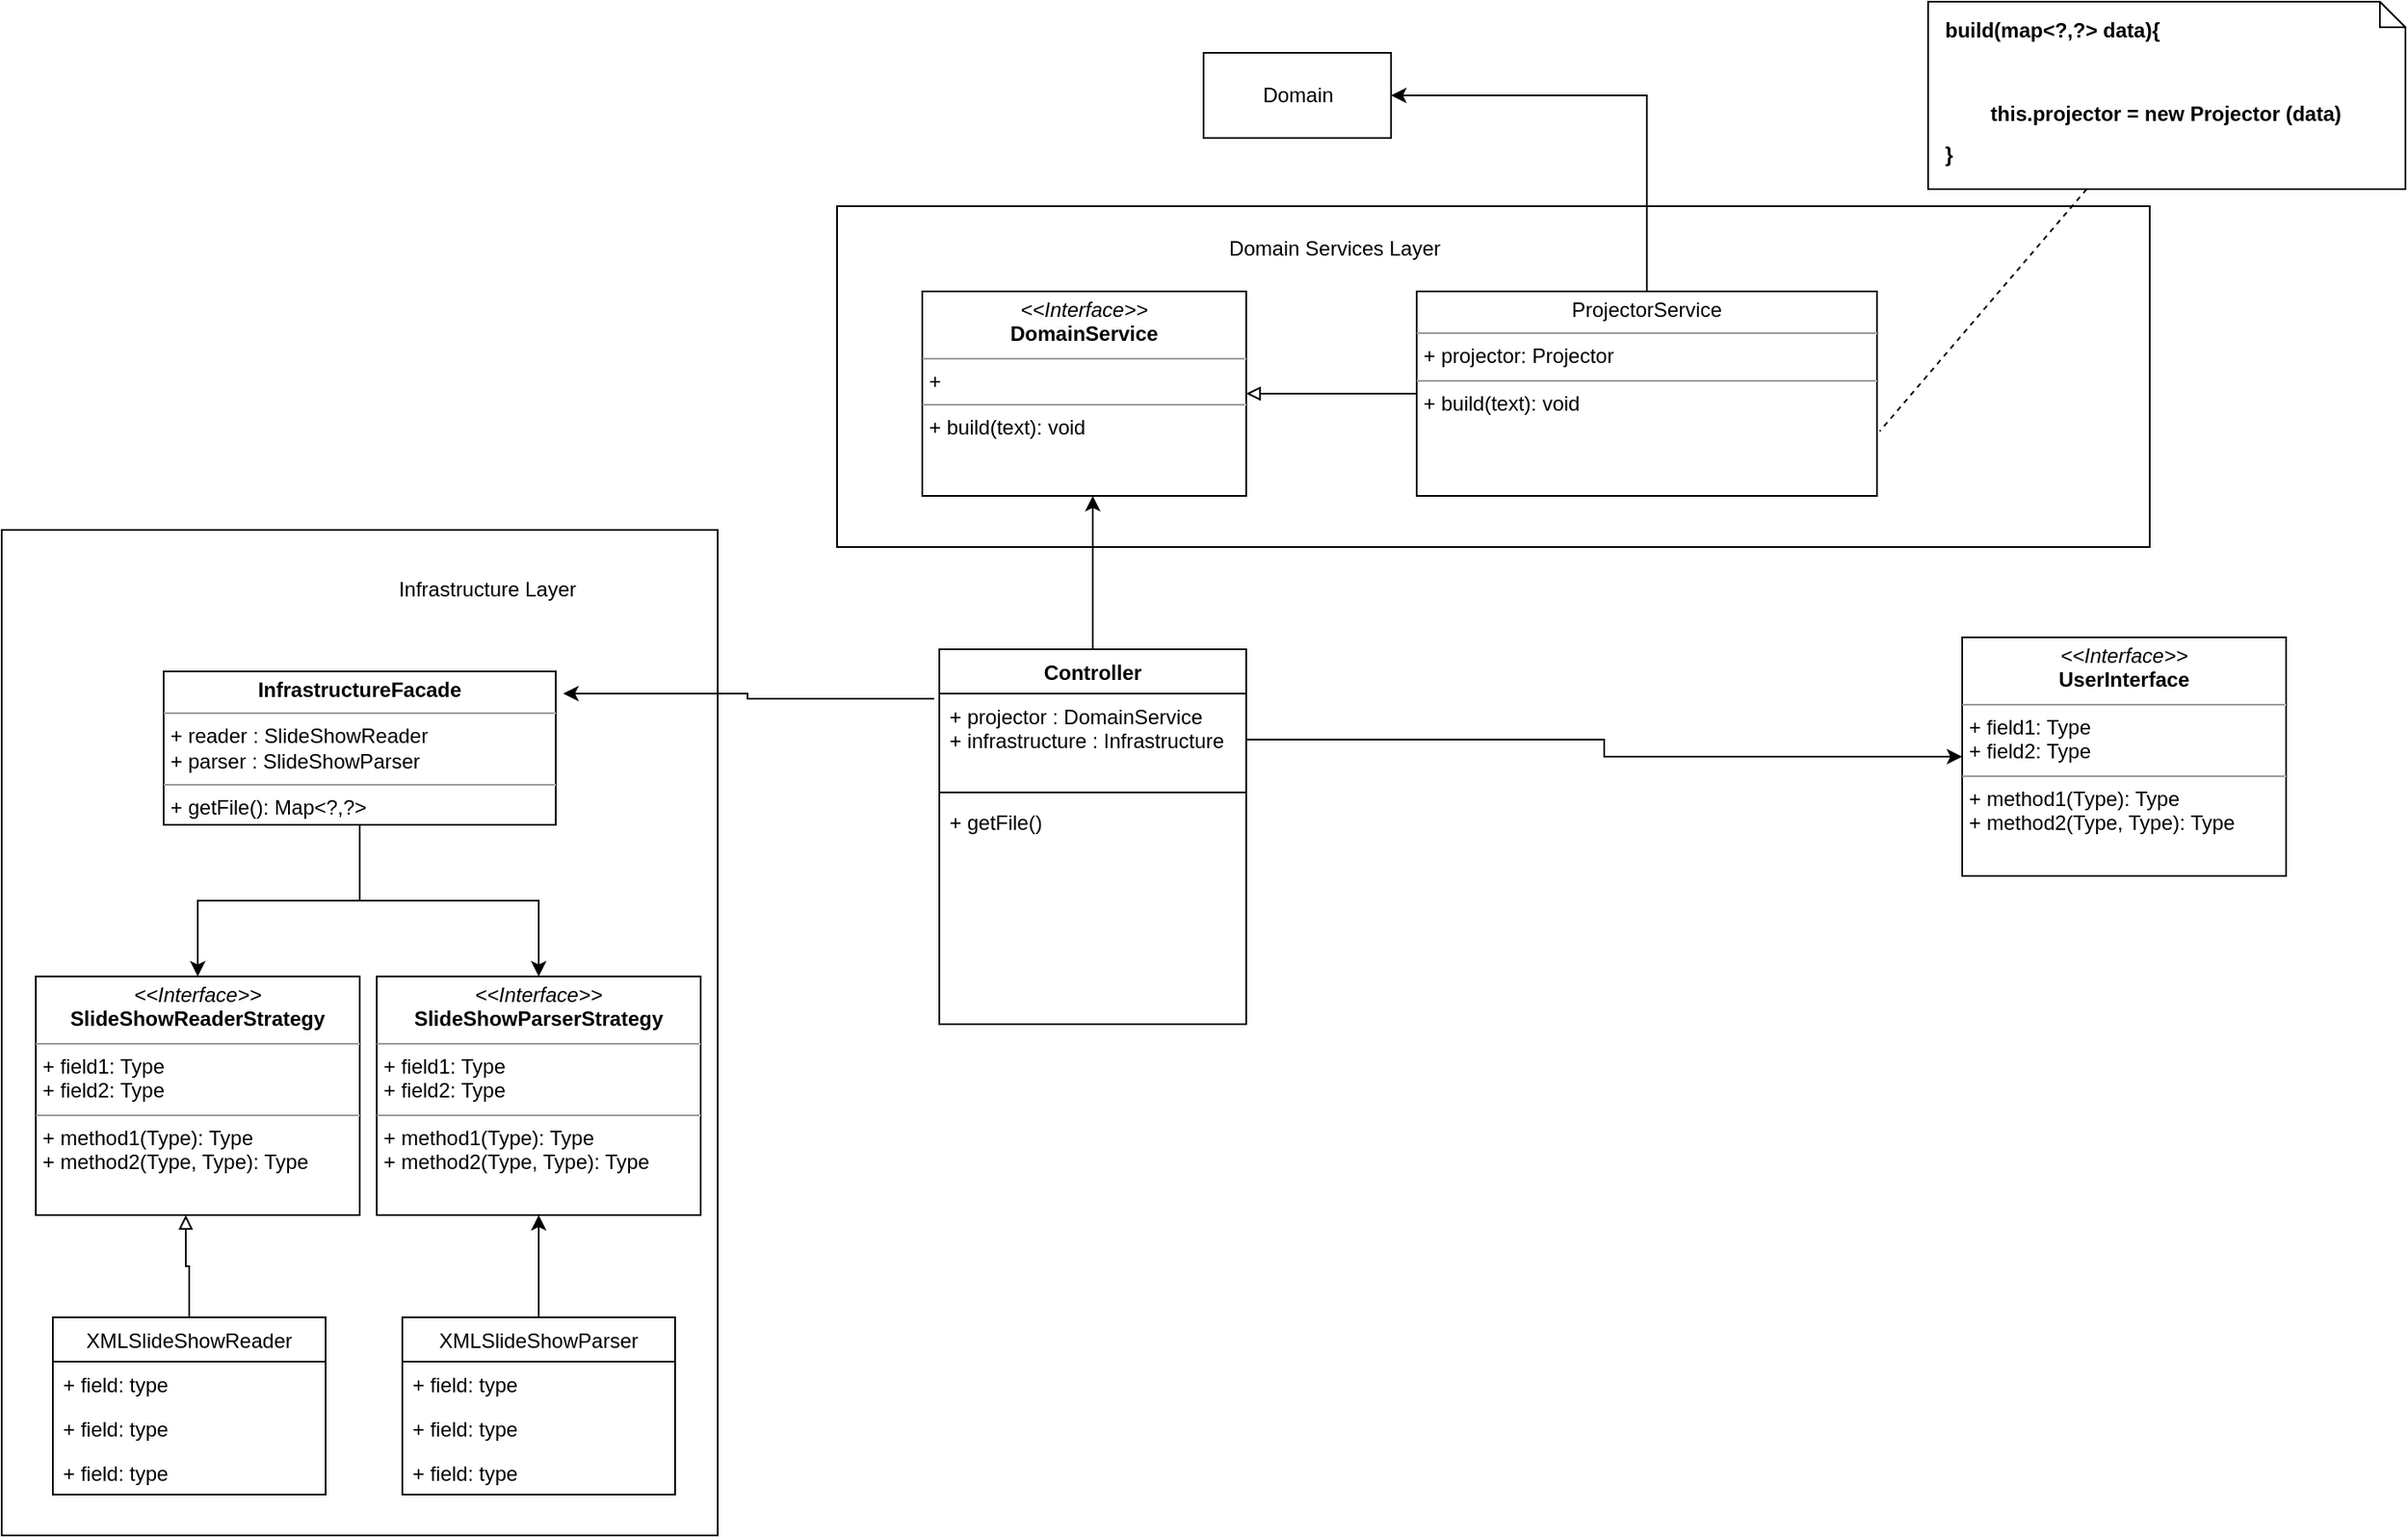<mxfile version="20.4.0" type="device"><diagram id="mF3JP67GUEm6fDHGaowB" name="Page-1"><mxGraphModel dx="1901" dy="1031" grid="1" gridSize="10" guides="1" tooltips="1" connect="1" arrows="1" fold="1" page="1" pageScale="1" pageWidth="1654" pageHeight="2336" math="0" shadow="0"><root><mxCell id="0"/><mxCell id="1" parent="0"/><mxCell id="M1DCnOVMe1FgR4olCZar-26" value="" style="rounded=0;whiteSpace=wrap;html=1;" vertex="1" parent="1"><mxGeometry x="620" y="140" width="770" height="200" as="geometry"/></mxCell><mxCell id="M1DCnOVMe1FgR4olCZar-16" value="" style="rounded=0;whiteSpace=wrap;html=1;" vertex="1" parent="1"><mxGeometry x="130" y="330" width="420" height="590" as="geometry"/></mxCell><mxCell id="M1DCnOVMe1FgR4olCZar-23" style="edgeStyle=orthogonalEdgeStyle;rounded=0;orthogonalLoop=1;jettySize=auto;html=1;endArrow=classic;endFill=1;" edge="1" parent="1" source="M1DCnOVMe1FgR4olCZar-1"><mxGeometry relative="1" as="geometry"><mxPoint x="770.0" y="310.0" as="targetPoint"/></mxGeometry></mxCell><mxCell id="M1DCnOVMe1FgR4olCZar-1" value="Controller" style="swimlane;fontStyle=1;align=center;verticalAlign=top;childLayout=stackLayout;horizontal=1;startSize=26;horizontalStack=0;resizeParent=1;resizeParentMax=0;resizeLast=0;collapsible=1;marginBottom=0;" vertex="1" parent="1"><mxGeometry x="680" y="400" width="180" height="220" as="geometry"/></mxCell><mxCell id="M1DCnOVMe1FgR4olCZar-2" value="+ projector : DomainService&#10;+ infrastructure : Infrastructure" style="text;strokeColor=none;fillColor=none;align=left;verticalAlign=top;spacingLeft=4;spacingRight=4;overflow=hidden;rotatable=0;points=[[0,0.5],[1,0.5]];portConstraint=eastwest;" vertex="1" parent="M1DCnOVMe1FgR4olCZar-1"><mxGeometry y="26" width="180" height="54" as="geometry"/></mxCell><mxCell id="M1DCnOVMe1FgR4olCZar-3" value="" style="line;strokeWidth=1;fillColor=none;align=left;verticalAlign=middle;spacingTop=-1;spacingLeft=3;spacingRight=3;rotatable=0;labelPosition=right;points=[];portConstraint=eastwest;strokeColor=inherit;" vertex="1" parent="M1DCnOVMe1FgR4olCZar-1"><mxGeometry y="80" width="180" height="8" as="geometry"/></mxCell><mxCell id="M1DCnOVMe1FgR4olCZar-4" value="+ getFile()&#10;" style="text;strokeColor=none;fillColor=none;align=left;verticalAlign=top;spacingLeft=4;spacingRight=4;overflow=hidden;rotatable=0;points=[[0,0.5],[1,0.5]];portConstraint=eastwest;" vertex="1" parent="M1DCnOVMe1FgR4olCZar-1"><mxGeometry y="88" width="180" height="132" as="geometry"/></mxCell><mxCell id="M1DCnOVMe1FgR4olCZar-8" style="edgeStyle=orthogonalEdgeStyle;rounded=0;orthogonalLoop=1;jettySize=auto;html=1;entryX=0.5;entryY=0;entryDx=0;entryDy=0;" edge="1" parent="1" source="M1DCnOVMe1FgR4olCZar-5" target="M1DCnOVMe1FgR4olCZar-7"><mxGeometry relative="1" as="geometry"/></mxCell><mxCell id="M1DCnOVMe1FgR4olCZar-40" style="edgeStyle=orthogonalEdgeStyle;rounded=0;orthogonalLoop=1;jettySize=auto;html=1;endArrow=classic;endFill=1;" edge="1" parent="1" source="M1DCnOVMe1FgR4olCZar-5" target="M1DCnOVMe1FgR4olCZar-34"><mxGeometry relative="1" as="geometry"/></mxCell><mxCell id="M1DCnOVMe1FgR4olCZar-5" value="&lt;p style=&quot;margin:0px;margin-top:4px;text-align:center;&quot;&gt;&lt;b&gt;InfrastructureFacade&lt;/b&gt;&lt;/p&gt;&lt;hr size=&quot;1&quot;&gt;&lt;p style=&quot;margin:0px;margin-left:4px;&quot;&gt;+ reader : SlideShowReader&lt;/p&gt;&lt;p style=&quot;margin:0px;margin-left:4px;&quot;&gt;+ parser : SlideShowParser&lt;/p&gt;&lt;hr size=&quot;1&quot;&gt;&lt;p style=&quot;margin:0px;margin-left:4px;&quot;&gt;+ getFile(): Map&amp;lt;?,?&amp;gt;&lt;/p&gt;" style="verticalAlign=top;align=left;overflow=fill;fontSize=12;fontFamily=Helvetica;html=1;" vertex="1" parent="1"><mxGeometry x="225" y="413" width="230" height="90" as="geometry"/></mxCell><mxCell id="M1DCnOVMe1FgR4olCZar-6" style="edgeStyle=orthogonalEdgeStyle;rounded=0;orthogonalLoop=1;jettySize=auto;html=1;entryX=1.019;entryY=0.144;entryDx=0;entryDy=0;entryPerimeter=0;exitX=-0.017;exitY=0.132;exitDx=0;exitDy=0;exitPerimeter=0;" edge="1" parent="1" source="M1DCnOVMe1FgR4olCZar-1" target="M1DCnOVMe1FgR4olCZar-5"><mxGeometry relative="1" as="geometry"/></mxCell><mxCell id="M1DCnOVMe1FgR4olCZar-7" value="&lt;p style=&quot;margin:0px;margin-top:4px;text-align:center;&quot;&gt;&lt;i&gt;&amp;lt;&amp;lt;Interface&amp;gt;&amp;gt;&lt;/i&gt;&lt;br&gt;&lt;b&gt;SlideShowReaderStrategy&lt;/b&gt;&lt;/p&gt;&lt;hr size=&quot;1&quot;&gt;&lt;p style=&quot;margin:0px;margin-left:4px;&quot;&gt;+ field1: Type&lt;br&gt;+ field2: Type&lt;/p&gt;&lt;hr size=&quot;1&quot;&gt;&lt;p style=&quot;margin:0px;margin-left:4px;&quot;&gt;+ method1(Type): Type&lt;br&gt;+ method2(Type, Type): Type&lt;/p&gt;" style="verticalAlign=top;align=left;overflow=fill;fontSize=12;fontFamily=Helvetica;html=1;" vertex="1" parent="1"><mxGeometry x="150" y="592" width="190" height="140" as="geometry"/></mxCell><mxCell id="M1DCnOVMe1FgR4olCZar-14" style="edgeStyle=orthogonalEdgeStyle;rounded=0;orthogonalLoop=1;jettySize=auto;html=1;entryX=0.463;entryY=1;entryDx=0;entryDy=0;entryPerimeter=0;endArrow=block;endFill=0;" edge="1" parent="1" source="M1DCnOVMe1FgR4olCZar-9" target="M1DCnOVMe1FgR4olCZar-7"><mxGeometry relative="1" as="geometry"/></mxCell><mxCell id="M1DCnOVMe1FgR4olCZar-9" value="XMLSlideShowReader" style="swimlane;fontStyle=0;childLayout=stackLayout;horizontal=1;startSize=26;fillColor=none;horizontalStack=0;resizeParent=1;resizeParentMax=0;resizeLast=0;collapsible=1;marginBottom=0;" vertex="1" parent="1"><mxGeometry x="160" y="792" width="160" height="104" as="geometry"/></mxCell><mxCell id="M1DCnOVMe1FgR4olCZar-10" value="+ field: type" style="text;strokeColor=none;fillColor=none;align=left;verticalAlign=top;spacingLeft=4;spacingRight=4;overflow=hidden;rotatable=0;points=[[0,0.5],[1,0.5]];portConstraint=eastwest;" vertex="1" parent="M1DCnOVMe1FgR4olCZar-9"><mxGeometry y="26" width="160" height="26" as="geometry"/></mxCell><mxCell id="M1DCnOVMe1FgR4olCZar-11" value="+ field: type" style="text;strokeColor=none;fillColor=none;align=left;verticalAlign=top;spacingLeft=4;spacingRight=4;overflow=hidden;rotatable=0;points=[[0,0.5],[1,0.5]];portConstraint=eastwest;" vertex="1" parent="M1DCnOVMe1FgR4olCZar-9"><mxGeometry y="52" width="160" height="26" as="geometry"/></mxCell><mxCell id="M1DCnOVMe1FgR4olCZar-12" value="+ field: type" style="text;strokeColor=none;fillColor=none;align=left;verticalAlign=top;spacingLeft=4;spacingRight=4;overflow=hidden;rotatable=0;points=[[0,0.5],[1,0.5]];portConstraint=eastwest;" vertex="1" parent="M1DCnOVMe1FgR4olCZar-9"><mxGeometry y="78" width="160" height="26" as="geometry"/></mxCell><mxCell id="M1DCnOVMe1FgR4olCZar-15" value="&lt;p style=&quot;margin:0px;margin-top:4px;text-align:center;&quot;&gt;&lt;i&gt;&amp;lt;&amp;lt;Interface&amp;gt;&amp;gt;&lt;/i&gt;&lt;br&gt;&lt;b&gt;UserInterface&lt;/b&gt;&lt;/p&gt;&lt;hr size=&quot;1&quot;&gt;&lt;p style=&quot;margin:0px;margin-left:4px;&quot;&gt;+ field1: Type&lt;br&gt;+ field2: Type&lt;/p&gt;&lt;hr size=&quot;1&quot;&gt;&lt;p style=&quot;margin:0px;margin-left:4px;&quot;&gt;+ method1(Type): Type&lt;br&gt;+ method2(Type, Type): Type&lt;/p&gt;" style="verticalAlign=top;align=left;overflow=fill;fontSize=12;fontFamily=Helvetica;html=1;" vertex="1" parent="1"><mxGeometry x="1280" y="393" width="190" height="140" as="geometry"/></mxCell><mxCell id="M1DCnOVMe1FgR4olCZar-17" value="Infrastructure Layer" style="text;html=1;strokeColor=none;fillColor=none;align=center;verticalAlign=middle;whiteSpace=wrap;rounded=0;" vertex="1" parent="1"><mxGeometry x="330" y="350" width="170" height="30" as="geometry"/></mxCell><mxCell id="M1DCnOVMe1FgR4olCZar-24" style="edgeStyle=orthogonalEdgeStyle;rounded=0;orthogonalLoop=1;jettySize=auto;html=1;entryX=1;entryY=0.5;entryDx=0;entryDy=0;endArrow=block;endFill=0;" edge="1" parent="1" source="M1DCnOVMe1FgR4olCZar-18" target="M1DCnOVMe1FgR4olCZar-19"><mxGeometry relative="1" as="geometry"/></mxCell><mxCell id="M1DCnOVMe1FgR4olCZar-29" style="edgeStyle=orthogonalEdgeStyle;rounded=0;orthogonalLoop=1;jettySize=auto;html=1;entryX=1;entryY=0.5;entryDx=0;entryDy=0;endArrow=classic;endFill=1;exitX=0.5;exitY=0;exitDx=0;exitDy=0;" edge="1" parent="1" source="M1DCnOVMe1FgR4olCZar-18" target="M1DCnOVMe1FgR4olCZar-28"><mxGeometry relative="1" as="geometry"/></mxCell><mxCell id="M1DCnOVMe1FgR4olCZar-18" value="&lt;p style=&quot;margin:0px;margin-top:4px;text-align:center;&quot;&gt;ProjectorService&lt;/p&gt;&lt;hr size=&quot;1&quot;&gt;&lt;p style=&quot;margin:0px;margin-left:4px;&quot;&gt;+ projector: Projector&lt;/p&gt;&lt;hr size=&quot;1&quot;&gt;&lt;p style=&quot;margin:0px;margin-left:4px;&quot;&gt;+ build(text): void&lt;/p&gt;" style="verticalAlign=top;align=left;overflow=fill;fontSize=12;fontFamily=Helvetica;html=1;" vertex="1" parent="1"><mxGeometry x="960" y="190" width="270" height="120" as="geometry"/></mxCell><mxCell id="M1DCnOVMe1FgR4olCZar-19" value="&lt;p style=&quot;margin:0px;margin-top:4px;text-align:center;&quot;&gt;&lt;i&gt;&amp;lt;&amp;lt;Interface&amp;gt;&amp;gt;&lt;/i&gt;&lt;br&gt;&lt;b&gt;DomainService&lt;/b&gt;&lt;/p&gt;&lt;hr size=&quot;1&quot;&gt;&lt;p style=&quot;margin:0px;margin-left:4px;&quot;&gt;+&amp;nbsp;&lt;/p&gt;&lt;hr size=&quot;1&quot;&gt;&lt;p style=&quot;margin:0px;margin-left:4px;&quot;&gt;+ build(text): void&lt;br&gt;&lt;br&gt;&lt;/p&gt;" style="verticalAlign=top;align=left;overflow=fill;fontSize=12;fontFamily=Helvetica;html=1;" vertex="1" parent="1"><mxGeometry x="670" y="190" width="190" height="120" as="geometry"/></mxCell><mxCell id="M1DCnOVMe1FgR4olCZar-27" value="Domain Services Layer" style="text;html=1;strokeColor=none;fillColor=none;align=center;verticalAlign=middle;whiteSpace=wrap;rounded=0;" vertex="1" parent="1"><mxGeometry x="827" y="150" width="170" height="30" as="geometry"/></mxCell><mxCell id="M1DCnOVMe1FgR4olCZar-28" value="Domain&lt;br&gt;" style="html=1;" vertex="1" parent="1"><mxGeometry x="835" y="50" width="110" height="50" as="geometry"/></mxCell><mxCell id="M1DCnOVMe1FgR4olCZar-30" style="edgeStyle=orthogonalEdgeStyle;rounded=0;orthogonalLoop=1;jettySize=auto;html=1;entryX=0;entryY=0.5;entryDx=0;entryDy=0;endArrow=classic;endFill=1;" edge="1" parent="1" source="M1DCnOVMe1FgR4olCZar-2" target="M1DCnOVMe1FgR4olCZar-15"><mxGeometry relative="1" as="geometry"/></mxCell><mxCell id="M1DCnOVMe1FgR4olCZar-31" value="&lt;p style=&quot;margin:0px;margin-top:10px;margin-left:10px;text-align:left;&quot;&gt;&lt;b&gt;build(map&amp;lt;?,?&amp;gt; data){&lt;/b&gt;&lt;/p&gt;&lt;p style=&quot;margin:0px;margin-top:10px;margin-left:10px;text-align:left;&quot;&gt;&lt;span style=&quot;white-space: pre;&quot;&gt;&#9;&lt;/span&gt;&lt;br&gt;&lt;/p&gt;&lt;p style=&quot;margin:0px;margin-top:10px;margin-left:10px;text-align:left;&quot;&gt;&lt;b&gt;&lt;span style=&quot;white-space: pre;&quot;&gt;&#9;&lt;/span&gt;this.projector = new Projector (data)&lt;br&gt;&lt;/b&gt;&lt;/p&gt;&lt;p style=&quot;margin:0px;margin-top:10px;margin-left:10px;text-align:left;&quot;&gt;&lt;b&gt;}&lt;/b&gt;&lt;/p&gt;" style="shape=note;size=15;spacingLeft=5;html=1;overflow=fill;whiteSpace=wrap;" vertex="1" parent="1"><mxGeometry x="1260" y="20" width="280" height="110" as="geometry"/></mxCell><mxCell id="M1DCnOVMe1FgR4olCZar-33" value="" style="rounded=0;endArrow=none;dashed=1;html=1;entryX=1.006;entryY=0.684;entryDx=0;entryDy=0;entryPerimeter=0;" edge="1" source="M1DCnOVMe1FgR4olCZar-31" target="M1DCnOVMe1FgR4olCZar-18" parent="1"><mxGeometry relative="1" as="geometry"><mxPoint x="1511.111" y="110" as="targetPoint"/></mxGeometry></mxCell><mxCell id="M1DCnOVMe1FgR4olCZar-34" value="&lt;p style=&quot;margin:0px;margin-top:4px;text-align:center;&quot;&gt;&lt;i&gt;&amp;lt;&amp;lt;Interface&amp;gt;&amp;gt;&lt;/i&gt;&lt;br&gt;&lt;b&gt;SlideShowParserStrategy&lt;/b&gt;&lt;/p&gt;&lt;hr size=&quot;1&quot;&gt;&lt;p style=&quot;margin:0px;margin-left:4px;&quot;&gt;+ field1: Type&lt;br&gt;+ field2: Type&lt;/p&gt;&lt;hr size=&quot;1&quot;&gt;&lt;p style=&quot;margin:0px;margin-left:4px;&quot;&gt;+ method1(Type): Type&lt;br&gt;+ method2(Type, Type): Type&lt;/p&gt;" style="verticalAlign=top;align=left;overflow=fill;fontSize=12;fontFamily=Helvetica;html=1;" vertex="1" parent="1"><mxGeometry x="350" y="592" width="190" height="140" as="geometry"/></mxCell><mxCell id="M1DCnOVMe1FgR4olCZar-39" style="edgeStyle=orthogonalEdgeStyle;rounded=0;orthogonalLoop=1;jettySize=auto;html=1;entryX=0.5;entryY=1;entryDx=0;entryDy=0;endArrow=classic;endFill=1;" edge="1" parent="1" source="M1DCnOVMe1FgR4olCZar-35" target="M1DCnOVMe1FgR4olCZar-34"><mxGeometry relative="1" as="geometry"/></mxCell><mxCell id="M1DCnOVMe1FgR4olCZar-35" value="XMLSlideShowParser" style="swimlane;fontStyle=0;childLayout=stackLayout;horizontal=1;startSize=26;fillColor=none;horizontalStack=0;resizeParent=1;resizeParentMax=0;resizeLast=0;collapsible=1;marginBottom=0;" vertex="1" parent="1"><mxGeometry x="365" y="792" width="160" height="104" as="geometry"/></mxCell><mxCell id="M1DCnOVMe1FgR4olCZar-36" value="+ field: type" style="text;strokeColor=none;fillColor=none;align=left;verticalAlign=top;spacingLeft=4;spacingRight=4;overflow=hidden;rotatable=0;points=[[0,0.5],[1,0.5]];portConstraint=eastwest;" vertex="1" parent="M1DCnOVMe1FgR4olCZar-35"><mxGeometry y="26" width="160" height="26" as="geometry"/></mxCell><mxCell id="M1DCnOVMe1FgR4olCZar-37" value="+ field: type" style="text;strokeColor=none;fillColor=none;align=left;verticalAlign=top;spacingLeft=4;spacingRight=4;overflow=hidden;rotatable=0;points=[[0,0.5],[1,0.5]];portConstraint=eastwest;" vertex="1" parent="M1DCnOVMe1FgR4olCZar-35"><mxGeometry y="52" width="160" height="26" as="geometry"/></mxCell><mxCell id="M1DCnOVMe1FgR4olCZar-38" value="+ field: type" style="text;strokeColor=none;fillColor=none;align=left;verticalAlign=top;spacingLeft=4;spacingRight=4;overflow=hidden;rotatable=0;points=[[0,0.5],[1,0.5]];portConstraint=eastwest;" vertex="1" parent="M1DCnOVMe1FgR4olCZar-35"><mxGeometry y="78" width="160" height="26" as="geometry"/></mxCell></root></mxGraphModel></diagram></mxfile>